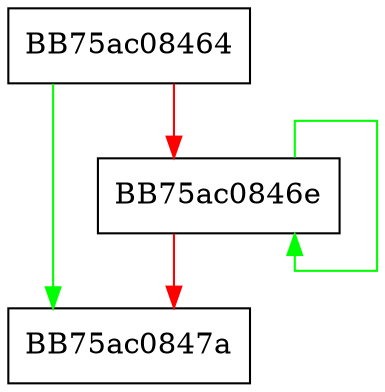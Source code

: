 digraph sum_u32 {
  node [shape="box"];
  graph [splines=ortho];
  BB75ac08464 -> BB75ac0847a [color="green"];
  BB75ac08464 -> BB75ac0846e [color="red"];
  BB75ac0846e -> BB75ac0846e [color="green"];
  BB75ac0846e -> BB75ac0847a [color="red"];
}